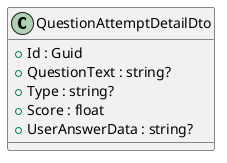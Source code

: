 @startuml
class QuestionAttemptDetailDto {
    + Id : Guid
    + QuestionText : string?
    + Type : string?
    + Score : float
    + UserAnswerData : string?
}
@enduml